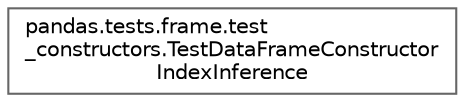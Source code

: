 digraph "Graphical Class Hierarchy"
{
 // LATEX_PDF_SIZE
  bgcolor="transparent";
  edge [fontname=Helvetica,fontsize=10,labelfontname=Helvetica,labelfontsize=10];
  node [fontname=Helvetica,fontsize=10,shape=box,height=0.2,width=0.4];
  rankdir="LR";
  Node0 [id="Node000000",label="pandas.tests.frame.test\l_constructors.TestDataFrameConstructor\lIndexInference",height=0.2,width=0.4,color="grey40", fillcolor="white", style="filled",URL="$d7/d94/classpandas_1_1tests_1_1frame_1_1test__constructors_1_1TestDataFrameConstructorIndexInference.html",tooltip=" "];
}
